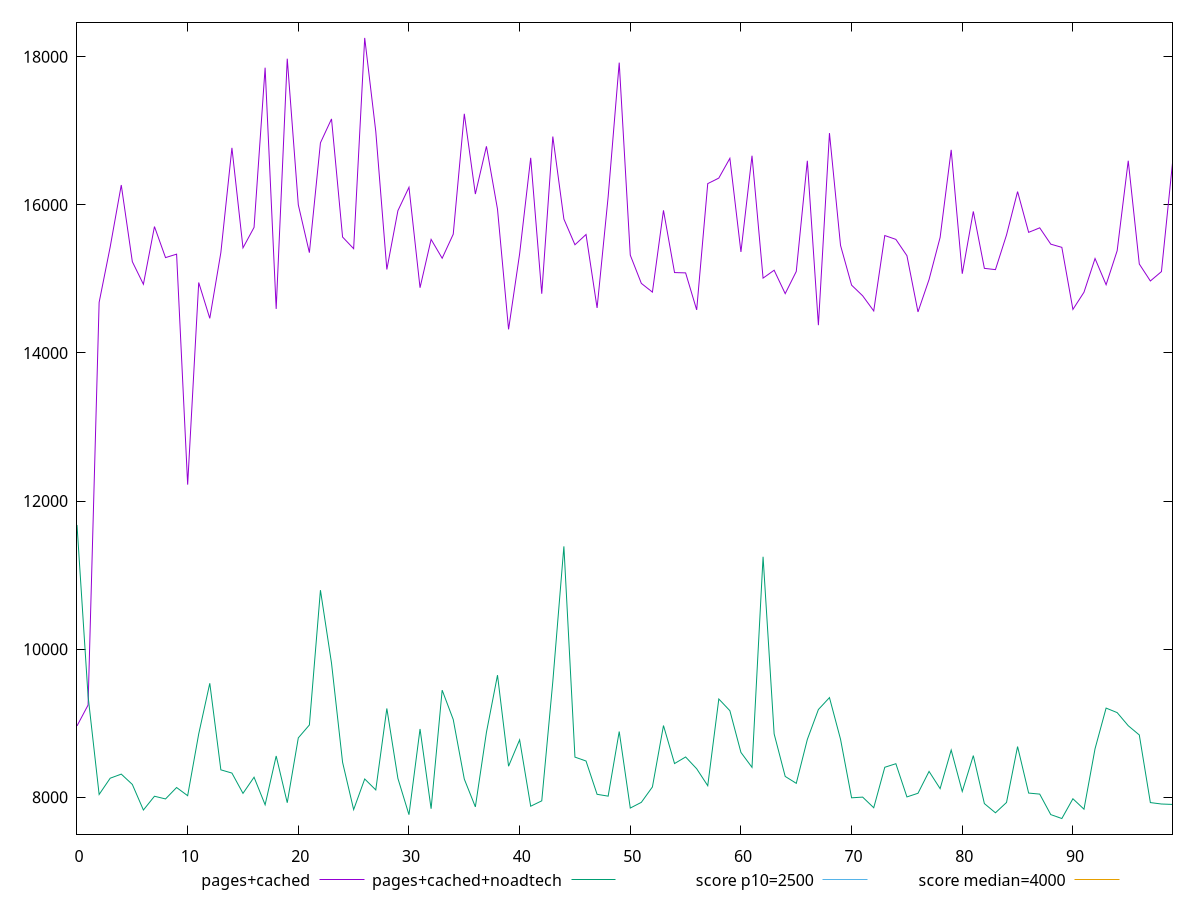 reset

$pagesCached <<EOF
0 8963.156999999996
1 9244.542500000003
2 14683.629
3 15432.914499999999
4 16268.107000000004
5 15233.3045
6 14927.885000000002
7 15707.0365
8 15288.084999999995
9 15334.632000000001
10 12221.894500000002
11 14951.6505
12 14467.6805
13 15356.233500000002
14 16770.149
15 15419.739
16 15696.105
17 17853.050999999996
18 14595.232999999997
19 17974.514000000003
20 16000.52
21 15354.902
22 16838.414500000003
23 17161.142
24 15566.064999999999
25 15408.725500000004
26 18255.332999999995
27 16992.4755
28 15127.760500000002
29 15922.1875
30 16237.932499999997
31 14881.034000000005
32 15534.094000000005
33 15279.347000000003
34 15603.860999999997
35 17230.179
36 16146.507500000002
37 16790.9985
38 15942.387000000004
39 14318.820999999998
40 15339.638499999994
41 16635.7445
42 14800.118499999999
43 16923.134
44 15808.430500000002
45 15461.631499999998
46 15600.219000000003
47 14608.432
48 16108.967
49 17921.051000000003
50 15321.382000000001
51 14939.989000000003
52 14821.882000000001
53 15926.2555
54 15085.904000000002
55 15081.786
56 14581.990999999998
57 16287.611
58 16362.214999999998
59 16628.909000000003
60 15364.146999999997
61 16663.860500000003
62 15011.180500000002
63 15117.591
64 14801.495499999997
65 15100.926500000001
66 16595.711
67 14375.616999999998
68 16969.345499999996
69 15453.537500000002
70 14916.267000000003
71 14772.230000000003
72 14567.913499999999
73 15586.153999999995
74 15534.310000000007
75 15314.070000000003
76 14554.427999999996
77 14992.173999999995
78 15560.487000000005
79 16743.132500000003
80 15069.966500000006
81 15912.044000000002
82 15142.939000000002
83 15125.714000000004
84 15593.807500000003
85 16179.71
86 15629.287999999997
87 15690.249
88 15469.738999999998
89 15426.475499999997
90 14588.057999999999
91 14820.051500000003
92 15275.569
93 14921.759000000002
94 15381.348999999997
95 16596.322999999997
96 15201.5415
97 14972.400499999996
98 15098.940000000002
99 16565.550000000003
EOF

$pagesCachedNoadtech <<EOF
0 11676.865999999996
1 9366.220000000003
2 8037.1539999999995
3 8256.7705
4 8312.093
5 8172.672
6 7826.9995
7 8013.1579999999985
8 7976.787
9 8131.0509999999995
10 8020.63
11 8855.633
12 9538.965
13 8369.702500000001
14 8326.143
15 8052.204000000003
16 8270.183500000001
17 7897.845499999999
18 8556.569
19 7925.449999999999
20 8801.7055
21 8975.8475
22 10796.446999999996
23 9810.498
24 8471.928000000002
25 7832.378000000001
26 8246.148
27 8098.530000000001
28 9198.969000000003
29 8253.786999999997
30 7763.670999999999
31 8921.752499999999
32 7844.272000000001
33 9446.106
34 9049.572000000002
35 8245.041
36 7869.518000000002
37 8875.739000000001
38 9648.482500000002
39 8418.4585
40 8775.108
41 7878.529999999999
42 7951.120499999998
43 9562.935000000003
44 11388.121000000001
45 8541.750000000002
46 8488.867000000002
47 8039.153000000002
48 8014.4285
49 8887.345
50 7853.565500000001
51 7930.833999999997
52 8138.511999999999
53 8968.012000000002
54 8454.730000000001
55 8543.351999999999
56 8384.362000000003
57 8155.408499999999
58 9326.405000000002
59 9168.787000000004
60 8605.068000000001
61 8403.529000000002
62 11247.404499999999
63 8855.498
64 8280.787
65 8187.467999999998
66 8780.201000000001
67 9184.467000000002
68 9345.436499999998
69 8783.137
70 7992.083000000002
71 8001.322499999998
72 7857.816999999999
73 8404.423999999999
74 8452.459499999999
75 8004.0015
76 8053.375
77 8348.563000000002
78 8115.807999999999
79 8637.283
80 8077.7255
81 8562.117999999999
82 7913.855999999999
83 7789.631000000003
84 7929.110999999999
85 8684.253000000002
86 8056.077999999999
87 8042.022
88 7764.852999999997
89 7712.285
90 7979.3125
91 7838.3565
92 8654.518999999998
93 9203.8225
94 9142.680499999999
95 8965.614999999998
96 8840.747500000001
97 7927.530999999997
98 7908.313
99 7902.517999999998
EOF

set key outside below
set xrange [0:99]
set yrange [7501.42404:18466.193959999993]
set trange [7501.42404:18466.193959999993]
set terminal svg size 640, 520 enhanced background rgb 'white'
set output "report_00014_2021-02-09T15:56:05.503Z/largest-contentful-paint/comparison/line/1_vs_2.svg"

plot $pagesCached title "pages+cached" with line, \
     $pagesCachedNoadtech title "pages+cached+noadtech" with line, \
     2500 title "score p10=2500", \
     4000 title "score median=4000"

reset
